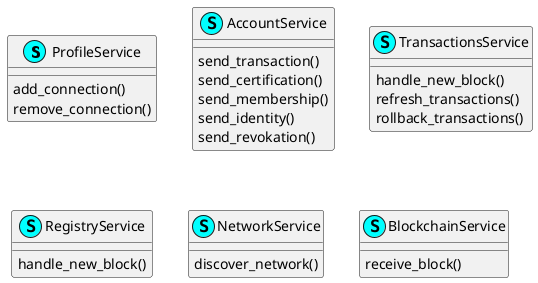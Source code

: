 @startuml



class ProfileService << (S,cyan) >>  {
    add_connection()
    remove_connection()
}

class AccountService << (S,cyan) >>  {
    send_transaction()
    send_certification()
    send_membership()
    send_identity()
    send_revokation()
}

class TransactionsService << (S,cyan) >>  {
    handle_new_block()
    refresh_transactions()
    rollback_transactions()
}

class RegistryService << (S,cyan) >> {
    handle_new_block()
}

class NetworkService << (S,cyan) >>  {
    discover_network()
}

class BlockchainService  << (S,cyan) >>  {
    receive_block()
}

@enduml